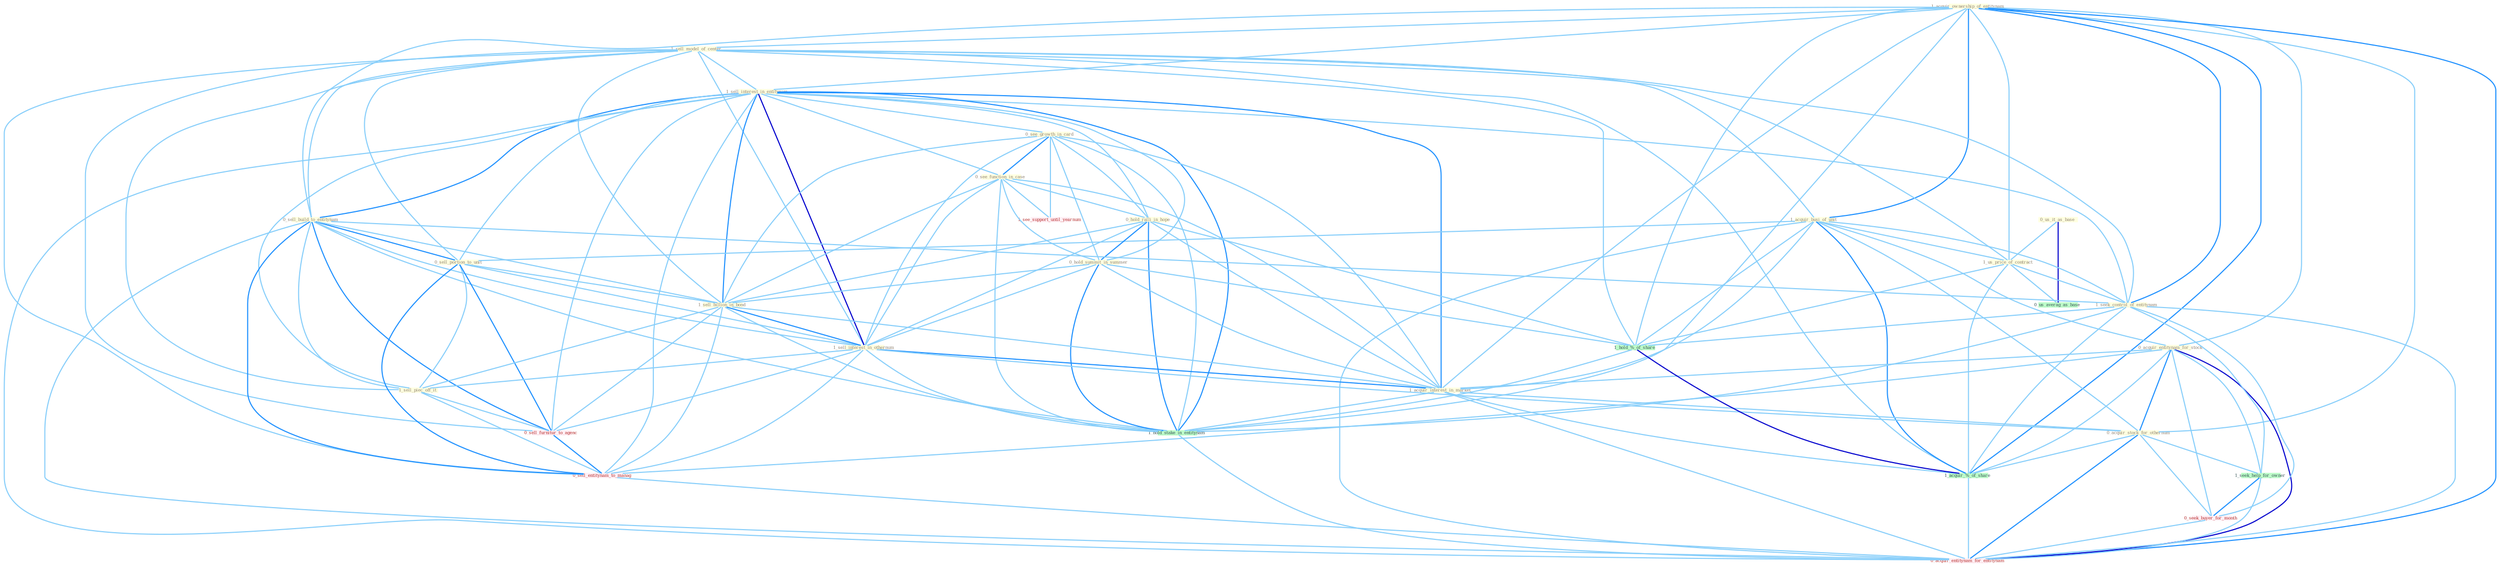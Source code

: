 Graph G{ 
    node
    [shape=polygon,style=filled,width=.5,height=.06,color="#BDFCC9",fixedsize=true,fontsize=4,
    fontcolor="#2f4f4f"];
    {node
    [color="#ffffe0", fontcolor="#8b7d6b"] "1_acquir_ownership_of_entitynam " "0_us_it_as_base " "1_sell_model_of_center " "1_sell_interest_in_entitynam " "1_acquir_busi_of_unit " "0_see_growth_in_card " "0_see_function_in_case " "0_hold_ralli_in_hope " "0_acquir_entitynam_for_stock " "0_sell_build_to_entitynam " "0_hold_summit_in_summer " "0_sell_portion_to_unit " "1_us_price_of_contract " "1_sell_billion_in_bond " "1_seek_control_of_entitynam " "1_sell_interest_in_othernum " "1_sell_piec_off_it " "1_acquir_interest_in_market " "0_acquir_stock_for_othernum "}
{node [color="#fff0f5", fontcolor="#b22222"] "0_seek_buyer_for_month " "1_see_support_until_yearnum " "0_sell_furnitur_to_agenc " "0_sell_entitynam_to_manag " "0_acquir_entitynam_for_entitynam "}
edge [color="#B0E2FF"];

	"1_acquir_ownership_of_entitynam " -- "1_sell_model_of_center " [w="1", color="#87cefa" ];
	"1_acquir_ownership_of_entitynam " -- "1_sell_interest_in_entitynam " [w="1", color="#87cefa" ];
	"1_acquir_ownership_of_entitynam " -- "1_acquir_busi_of_unit " [w="2", color="#1e90ff" , len=0.8];
	"1_acquir_ownership_of_entitynam " -- "0_acquir_entitynam_for_stock " [w="1", color="#87cefa" ];
	"1_acquir_ownership_of_entitynam " -- "0_sell_build_to_entitynam " [w="1", color="#87cefa" ];
	"1_acquir_ownership_of_entitynam " -- "1_us_price_of_contract " [w="1", color="#87cefa" ];
	"1_acquir_ownership_of_entitynam " -- "1_seek_control_of_entitynam " [w="2", color="#1e90ff" , len=0.8];
	"1_acquir_ownership_of_entitynam " -- "1_acquir_interest_in_market " [w="1", color="#87cefa" ];
	"1_acquir_ownership_of_entitynam " -- "0_acquir_stock_for_othernum " [w="1", color="#87cefa" ];
	"1_acquir_ownership_of_entitynam " -- "1_hold_%_of_share " [w="1", color="#87cefa" ];
	"1_acquir_ownership_of_entitynam " -- "1_hold_stake_in_entitynam " [w="1", color="#87cefa" ];
	"1_acquir_ownership_of_entitynam " -- "1_acquir_%_of_share " [w="2", color="#1e90ff" , len=0.8];
	"1_acquir_ownership_of_entitynam " -- "0_acquir_entitynam_for_entitynam " [w="2", color="#1e90ff" , len=0.8];
	"0_us_it_as_base " -- "1_us_price_of_contract " [w="1", color="#87cefa" ];
	"0_us_it_as_base " -- "0_us_averag_as_base " [w="3", color="#0000cd" , len=0.6];
	"1_sell_model_of_center " -- "1_sell_interest_in_entitynam " [w="1", color="#87cefa" ];
	"1_sell_model_of_center " -- "1_acquir_busi_of_unit " [w="1", color="#87cefa" ];
	"1_sell_model_of_center " -- "0_sell_build_to_entitynam " [w="1", color="#87cefa" ];
	"1_sell_model_of_center " -- "0_sell_portion_to_unit " [w="1", color="#87cefa" ];
	"1_sell_model_of_center " -- "1_us_price_of_contract " [w="1", color="#87cefa" ];
	"1_sell_model_of_center " -- "1_sell_billion_in_bond " [w="1", color="#87cefa" ];
	"1_sell_model_of_center " -- "1_seek_control_of_entitynam " [w="1", color="#87cefa" ];
	"1_sell_model_of_center " -- "1_sell_interest_in_othernum " [w="1", color="#87cefa" ];
	"1_sell_model_of_center " -- "1_sell_piec_off_it " [w="1", color="#87cefa" ];
	"1_sell_model_of_center " -- "1_hold_%_of_share " [w="1", color="#87cefa" ];
	"1_sell_model_of_center " -- "1_acquir_%_of_share " [w="1", color="#87cefa" ];
	"1_sell_model_of_center " -- "0_sell_furnitur_to_agenc " [w="1", color="#87cefa" ];
	"1_sell_model_of_center " -- "0_sell_entitynam_to_manag " [w="1", color="#87cefa" ];
	"1_sell_interest_in_entitynam " -- "0_see_growth_in_card " [w="1", color="#87cefa" ];
	"1_sell_interest_in_entitynam " -- "0_see_function_in_case " [w="1", color="#87cefa" ];
	"1_sell_interest_in_entitynam " -- "0_hold_ralli_in_hope " [w="1", color="#87cefa" ];
	"1_sell_interest_in_entitynam " -- "0_sell_build_to_entitynam " [w="2", color="#1e90ff" , len=0.8];
	"1_sell_interest_in_entitynam " -- "0_hold_summit_in_summer " [w="1", color="#87cefa" ];
	"1_sell_interest_in_entitynam " -- "0_sell_portion_to_unit " [w="1", color="#87cefa" ];
	"1_sell_interest_in_entitynam " -- "1_sell_billion_in_bond " [w="2", color="#1e90ff" , len=0.8];
	"1_sell_interest_in_entitynam " -- "1_seek_control_of_entitynam " [w="1", color="#87cefa" ];
	"1_sell_interest_in_entitynam " -- "1_sell_interest_in_othernum " [w="3", color="#0000cd" , len=0.6];
	"1_sell_interest_in_entitynam " -- "1_sell_piec_off_it " [w="1", color="#87cefa" ];
	"1_sell_interest_in_entitynam " -- "1_acquir_interest_in_market " [w="2", color="#1e90ff" , len=0.8];
	"1_sell_interest_in_entitynam " -- "1_hold_stake_in_entitynam " [w="2", color="#1e90ff" , len=0.8];
	"1_sell_interest_in_entitynam " -- "0_sell_furnitur_to_agenc " [w="1", color="#87cefa" ];
	"1_sell_interest_in_entitynam " -- "0_sell_entitynam_to_manag " [w="1", color="#87cefa" ];
	"1_sell_interest_in_entitynam " -- "0_acquir_entitynam_for_entitynam " [w="1", color="#87cefa" ];
	"1_acquir_busi_of_unit " -- "0_acquir_entitynam_for_stock " [w="1", color="#87cefa" ];
	"1_acquir_busi_of_unit " -- "0_sell_portion_to_unit " [w="1", color="#87cefa" ];
	"1_acquir_busi_of_unit " -- "1_us_price_of_contract " [w="1", color="#87cefa" ];
	"1_acquir_busi_of_unit " -- "1_seek_control_of_entitynam " [w="1", color="#87cefa" ];
	"1_acquir_busi_of_unit " -- "1_acquir_interest_in_market " [w="1", color="#87cefa" ];
	"1_acquir_busi_of_unit " -- "0_acquir_stock_for_othernum " [w="1", color="#87cefa" ];
	"1_acquir_busi_of_unit " -- "1_hold_%_of_share " [w="1", color="#87cefa" ];
	"1_acquir_busi_of_unit " -- "1_acquir_%_of_share " [w="2", color="#1e90ff" , len=0.8];
	"1_acquir_busi_of_unit " -- "0_acquir_entitynam_for_entitynam " [w="1", color="#87cefa" ];
	"0_see_growth_in_card " -- "0_see_function_in_case " [w="2", color="#1e90ff" , len=0.8];
	"0_see_growth_in_card " -- "0_hold_ralli_in_hope " [w="1", color="#87cefa" ];
	"0_see_growth_in_card " -- "0_hold_summit_in_summer " [w="1", color="#87cefa" ];
	"0_see_growth_in_card " -- "1_sell_billion_in_bond " [w="1", color="#87cefa" ];
	"0_see_growth_in_card " -- "1_sell_interest_in_othernum " [w="1", color="#87cefa" ];
	"0_see_growth_in_card " -- "1_acquir_interest_in_market " [w="1", color="#87cefa" ];
	"0_see_growth_in_card " -- "1_hold_stake_in_entitynam " [w="1", color="#87cefa" ];
	"0_see_growth_in_card " -- "1_see_support_until_yearnum " [w="1", color="#87cefa" ];
	"0_see_function_in_case " -- "0_hold_ralli_in_hope " [w="1", color="#87cefa" ];
	"0_see_function_in_case " -- "0_hold_summit_in_summer " [w="1", color="#87cefa" ];
	"0_see_function_in_case " -- "1_sell_billion_in_bond " [w="1", color="#87cefa" ];
	"0_see_function_in_case " -- "1_sell_interest_in_othernum " [w="1", color="#87cefa" ];
	"0_see_function_in_case " -- "1_acquir_interest_in_market " [w="1", color="#87cefa" ];
	"0_see_function_in_case " -- "1_hold_stake_in_entitynam " [w="1", color="#87cefa" ];
	"0_see_function_in_case " -- "1_see_support_until_yearnum " [w="1", color="#87cefa" ];
	"0_hold_ralli_in_hope " -- "0_hold_summit_in_summer " [w="2", color="#1e90ff" , len=0.8];
	"0_hold_ralli_in_hope " -- "1_sell_billion_in_bond " [w="1", color="#87cefa" ];
	"0_hold_ralli_in_hope " -- "1_sell_interest_in_othernum " [w="1", color="#87cefa" ];
	"0_hold_ralli_in_hope " -- "1_acquir_interest_in_market " [w="1", color="#87cefa" ];
	"0_hold_ralli_in_hope " -- "1_hold_%_of_share " [w="1", color="#87cefa" ];
	"0_hold_ralli_in_hope " -- "1_hold_stake_in_entitynam " [w="2", color="#1e90ff" , len=0.8];
	"0_acquir_entitynam_for_stock " -- "1_acquir_interest_in_market " [w="1", color="#87cefa" ];
	"0_acquir_entitynam_for_stock " -- "0_acquir_stock_for_othernum " [w="2", color="#1e90ff" , len=0.8];
	"0_acquir_entitynam_for_stock " -- "1_seek_help_for_owner " [w="1", color="#87cefa" ];
	"0_acquir_entitynam_for_stock " -- "0_seek_buyer_for_month " [w="1", color="#87cefa" ];
	"0_acquir_entitynam_for_stock " -- "1_acquir_%_of_share " [w="1", color="#87cefa" ];
	"0_acquir_entitynam_for_stock " -- "0_sell_entitynam_to_manag " [w="1", color="#87cefa" ];
	"0_acquir_entitynam_for_stock " -- "0_acquir_entitynam_for_entitynam " [w="3", color="#0000cd" , len=0.6];
	"0_sell_build_to_entitynam " -- "0_sell_portion_to_unit " [w="2", color="#1e90ff" , len=0.8];
	"0_sell_build_to_entitynam " -- "1_sell_billion_in_bond " [w="1", color="#87cefa" ];
	"0_sell_build_to_entitynam " -- "1_seek_control_of_entitynam " [w="1", color="#87cefa" ];
	"0_sell_build_to_entitynam " -- "1_sell_interest_in_othernum " [w="1", color="#87cefa" ];
	"0_sell_build_to_entitynam " -- "1_sell_piec_off_it " [w="1", color="#87cefa" ];
	"0_sell_build_to_entitynam " -- "1_hold_stake_in_entitynam " [w="1", color="#87cefa" ];
	"0_sell_build_to_entitynam " -- "0_sell_furnitur_to_agenc " [w="2", color="#1e90ff" , len=0.8];
	"0_sell_build_to_entitynam " -- "0_sell_entitynam_to_manag " [w="2", color="#1e90ff" , len=0.8];
	"0_sell_build_to_entitynam " -- "0_acquir_entitynam_for_entitynam " [w="1", color="#87cefa" ];
	"0_hold_summit_in_summer " -- "1_sell_billion_in_bond " [w="1", color="#87cefa" ];
	"0_hold_summit_in_summer " -- "1_sell_interest_in_othernum " [w="1", color="#87cefa" ];
	"0_hold_summit_in_summer " -- "1_acquir_interest_in_market " [w="1", color="#87cefa" ];
	"0_hold_summit_in_summer " -- "1_hold_%_of_share " [w="1", color="#87cefa" ];
	"0_hold_summit_in_summer " -- "1_hold_stake_in_entitynam " [w="2", color="#1e90ff" , len=0.8];
	"0_sell_portion_to_unit " -- "1_sell_billion_in_bond " [w="1", color="#87cefa" ];
	"0_sell_portion_to_unit " -- "1_sell_interest_in_othernum " [w="1", color="#87cefa" ];
	"0_sell_portion_to_unit " -- "1_sell_piec_off_it " [w="1", color="#87cefa" ];
	"0_sell_portion_to_unit " -- "0_sell_furnitur_to_agenc " [w="2", color="#1e90ff" , len=0.8];
	"0_sell_portion_to_unit " -- "0_sell_entitynam_to_manag " [w="2", color="#1e90ff" , len=0.8];
	"1_us_price_of_contract " -- "1_seek_control_of_entitynam " [w="1", color="#87cefa" ];
	"1_us_price_of_contract " -- "1_hold_%_of_share " [w="1", color="#87cefa" ];
	"1_us_price_of_contract " -- "1_acquir_%_of_share " [w="1", color="#87cefa" ];
	"1_us_price_of_contract " -- "0_us_averag_as_base " [w="1", color="#87cefa" ];
	"1_sell_billion_in_bond " -- "1_sell_interest_in_othernum " [w="2", color="#1e90ff" , len=0.8];
	"1_sell_billion_in_bond " -- "1_sell_piec_off_it " [w="1", color="#87cefa" ];
	"1_sell_billion_in_bond " -- "1_acquir_interest_in_market " [w="1", color="#87cefa" ];
	"1_sell_billion_in_bond " -- "1_hold_stake_in_entitynam " [w="1", color="#87cefa" ];
	"1_sell_billion_in_bond " -- "0_sell_furnitur_to_agenc " [w="1", color="#87cefa" ];
	"1_sell_billion_in_bond " -- "0_sell_entitynam_to_manag " [w="1", color="#87cefa" ];
	"1_seek_control_of_entitynam " -- "1_hold_%_of_share " [w="1", color="#87cefa" ];
	"1_seek_control_of_entitynam " -- "1_hold_stake_in_entitynam " [w="1", color="#87cefa" ];
	"1_seek_control_of_entitynam " -- "1_seek_help_for_owner " [w="1", color="#87cefa" ];
	"1_seek_control_of_entitynam " -- "0_seek_buyer_for_month " [w="1", color="#87cefa" ];
	"1_seek_control_of_entitynam " -- "1_acquir_%_of_share " [w="1", color="#87cefa" ];
	"1_seek_control_of_entitynam " -- "0_acquir_entitynam_for_entitynam " [w="1", color="#87cefa" ];
	"1_sell_interest_in_othernum " -- "1_sell_piec_off_it " [w="1", color="#87cefa" ];
	"1_sell_interest_in_othernum " -- "1_acquir_interest_in_market " [w="2", color="#1e90ff" , len=0.8];
	"1_sell_interest_in_othernum " -- "0_acquir_stock_for_othernum " [w="1", color="#87cefa" ];
	"1_sell_interest_in_othernum " -- "1_hold_stake_in_entitynam " [w="1", color="#87cefa" ];
	"1_sell_interest_in_othernum " -- "0_sell_furnitur_to_agenc " [w="1", color="#87cefa" ];
	"1_sell_interest_in_othernum " -- "0_sell_entitynam_to_manag " [w="1", color="#87cefa" ];
	"1_sell_piec_off_it " -- "0_sell_furnitur_to_agenc " [w="1", color="#87cefa" ];
	"1_sell_piec_off_it " -- "0_sell_entitynam_to_manag " [w="1", color="#87cefa" ];
	"1_acquir_interest_in_market " -- "0_acquir_stock_for_othernum " [w="1", color="#87cefa" ];
	"1_acquir_interest_in_market " -- "1_hold_stake_in_entitynam " [w="1", color="#87cefa" ];
	"1_acquir_interest_in_market " -- "1_acquir_%_of_share " [w="1", color="#87cefa" ];
	"1_acquir_interest_in_market " -- "0_acquir_entitynam_for_entitynam " [w="1", color="#87cefa" ];
	"0_acquir_stock_for_othernum " -- "1_seek_help_for_owner " [w="1", color="#87cefa" ];
	"0_acquir_stock_for_othernum " -- "0_seek_buyer_for_month " [w="1", color="#87cefa" ];
	"0_acquir_stock_for_othernum " -- "1_acquir_%_of_share " [w="1", color="#87cefa" ];
	"0_acquir_stock_for_othernum " -- "0_acquir_entitynam_for_entitynam " [w="2", color="#1e90ff" , len=0.8];
	"1_hold_%_of_share " -- "1_hold_stake_in_entitynam " [w="1", color="#87cefa" ];
	"1_hold_%_of_share " -- "1_acquir_%_of_share " [w="3", color="#0000cd" , len=0.6];
	"1_hold_stake_in_entitynam " -- "0_acquir_entitynam_for_entitynam " [w="1", color="#87cefa" ];
	"1_seek_help_for_owner " -- "0_seek_buyer_for_month " [w="2", color="#1e90ff" , len=0.8];
	"1_seek_help_for_owner " -- "0_acquir_entitynam_for_entitynam " [w="1", color="#87cefa" ];
	"0_seek_buyer_for_month " -- "0_acquir_entitynam_for_entitynam " [w="1", color="#87cefa" ];
	"1_acquir_%_of_share " -- "0_acquir_entitynam_for_entitynam " [w="1", color="#87cefa" ];
	"0_sell_furnitur_to_agenc " -- "0_sell_entitynam_to_manag " [w="2", color="#1e90ff" , len=0.8];
	"0_sell_entitynam_to_manag " -- "0_acquir_entitynam_for_entitynam " [w="1", color="#87cefa" ];
}